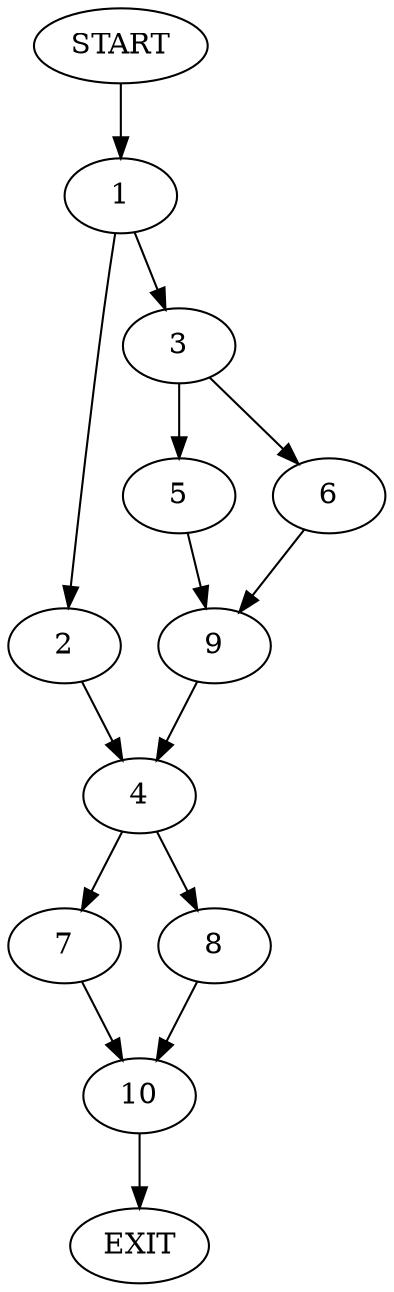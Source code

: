 digraph {
0 [label="START"]
11 [label="EXIT"]
0 -> 1
1 -> 2
1 -> 3
2 -> 4
3 -> 5
3 -> 6
4 -> 7
4 -> 8
5 -> 9
6 -> 9
9 -> 4
7 -> 10
8 -> 10
10 -> 11
}
